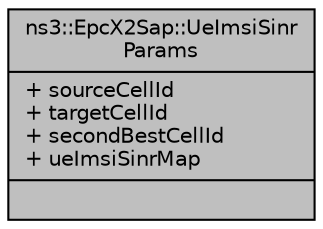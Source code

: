 digraph "ns3::EpcX2Sap::UeImsiSinrParams"
{
  edge [fontname="Helvetica",fontsize="10",labelfontname="Helvetica",labelfontsize="10"];
  node [fontname="Helvetica",fontsize="10",shape=record];
  Node1 [label="{ns3::EpcX2Sap::UeImsiSinr\lParams\n|+ sourceCellId\l+ targetCellId\l+ secondBestCellId\l+ ueImsiSinrMap\l|}",height=0.2,width=0.4,color="black", fillcolor="grey75", style="filled", fontcolor="black"];
}
